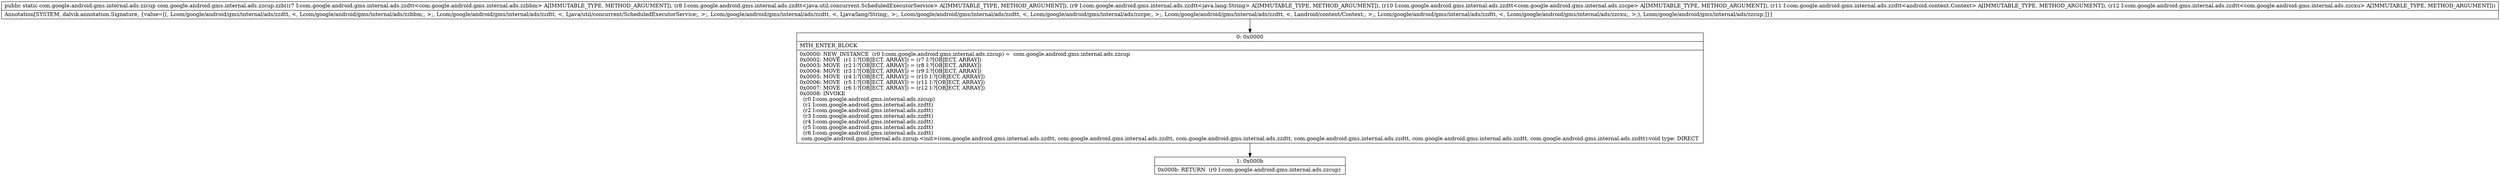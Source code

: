 digraph "CFG forcom.google.android.gms.internal.ads.zzcup.zzb(Lcom\/google\/android\/gms\/internal\/ads\/zzdtt;Lcom\/google\/android\/gms\/internal\/ads\/zzdtt;Lcom\/google\/android\/gms\/internal\/ads\/zzdtt;Lcom\/google\/android\/gms\/internal\/ads\/zzdtt;Lcom\/google\/android\/gms\/internal\/ads\/zzdtt;Lcom\/google\/android\/gms\/internal\/ads\/zzdtt;)Lcom\/google\/android\/gms\/internal\/ads\/zzcup;" {
Node_0 [shape=record,label="{0\:\ 0x0000|MTH_ENTER_BLOCK\l|0x0000: NEW_INSTANCE  (r0 I:com.google.android.gms.internal.ads.zzcup) =  com.google.android.gms.internal.ads.zzcup \l0x0002: MOVE  (r1 I:?[OBJECT, ARRAY]) = (r7 I:?[OBJECT, ARRAY]) \l0x0003: MOVE  (r2 I:?[OBJECT, ARRAY]) = (r8 I:?[OBJECT, ARRAY]) \l0x0004: MOVE  (r3 I:?[OBJECT, ARRAY]) = (r9 I:?[OBJECT, ARRAY]) \l0x0005: MOVE  (r4 I:?[OBJECT, ARRAY]) = (r10 I:?[OBJECT, ARRAY]) \l0x0006: MOVE  (r5 I:?[OBJECT, ARRAY]) = (r11 I:?[OBJECT, ARRAY]) \l0x0007: MOVE  (r6 I:?[OBJECT, ARRAY]) = (r12 I:?[OBJECT, ARRAY]) \l0x0008: INVOKE  \l  (r0 I:com.google.android.gms.internal.ads.zzcup)\l  (r1 I:com.google.android.gms.internal.ads.zzdtt)\l  (r2 I:com.google.android.gms.internal.ads.zzdtt)\l  (r3 I:com.google.android.gms.internal.ads.zzdtt)\l  (r4 I:com.google.android.gms.internal.ads.zzdtt)\l  (r5 I:com.google.android.gms.internal.ads.zzdtt)\l  (r6 I:com.google.android.gms.internal.ads.zzdtt)\l com.google.android.gms.internal.ads.zzcup.\<init\>(com.google.android.gms.internal.ads.zzdtt, com.google.android.gms.internal.ads.zzdtt, com.google.android.gms.internal.ads.zzdtt, com.google.android.gms.internal.ads.zzdtt, com.google.android.gms.internal.ads.zzdtt, com.google.android.gms.internal.ads.zzdtt):void type: DIRECT \l}"];
Node_1 [shape=record,label="{1\:\ 0x000b|0x000b: RETURN  (r0 I:com.google.android.gms.internal.ads.zzcup) \l}"];
MethodNode[shape=record,label="{public static com.google.android.gms.internal.ads.zzcup com.google.android.gms.internal.ads.zzcup.zzb((r7 I:com.google.android.gms.internal.ads.zzdtt\<com.google.android.gms.internal.ads.zzbbm\> A[IMMUTABLE_TYPE, METHOD_ARGUMENT]), (r8 I:com.google.android.gms.internal.ads.zzdtt\<java.util.concurrent.ScheduledExecutorService\> A[IMMUTABLE_TYPE, METHOD_ARGUMENT]), (r9 I:com.google.android.gms.internal.ads.zzdtt\<java.lang.String\> A[IMMUTABLE_TYPE, METHOD_ARGUMENT]), (r10 I:com.google.android.gms.internal.ads.zzdtt\<com.google.android.gms.internal.ads.zzcpe\> A[IMMUTABLE_TYPE, METHOD_ARGUMENT]), (r11 I:com.google.android.gms.internal.ads.zzdtt\<android.content.Context\> A[IMMUTABLE_TYPE, METHOD_ARGUMENT]), (r12 I:com.google.android.gms.internal.ads.zzdtt\<com.google.android.gms.internal.ads.zzcxu\> A[IMMUTABLE_TYPE, METHOD_ARGUMENT]))  | Annotation[SYSTEM, dalvik.annotation.Signature, \{value=[(, Lcom\/google\/android\/gms\/internal\/ads\/zzdtt, \<, Lcom\/google\/android\/gms\/internal\/ads\/zzbbm;, \>;, Lcom\/google\/android\/gms\/internal\/ads\/zzdtt, \<, Ljava\/util\/concurrent\/ScheduledExecutorService;, \>;, Lcom\/google\/android\/gms\/internal\/ads\/zzdtt, \<, Ljava\/lang\/String;, \>;, Lcom\/google\/android\/gms\/internal\/ads\/zzdtt, \<, Lcom\/google\/android\/gms\/internal\/ads\/zzcpe;, \>;, Lcom\/google\/android\/gms\/internal\/ads\/zzdtt, \<, Landroid\/content\/Context;, \>;, Lcom\/google\/android\/gms\/internal\/ads\/zzdtt, \<, Lcom\/google\/android\/gms\/internal\/ads\/zzcxu;, \>;), Lcom\/google\/android\/gms\/internal\/ads\/zzcup;]\}]\l}"];
MethodNode -> Node_0;
Node_0 -> Node_1;
}

